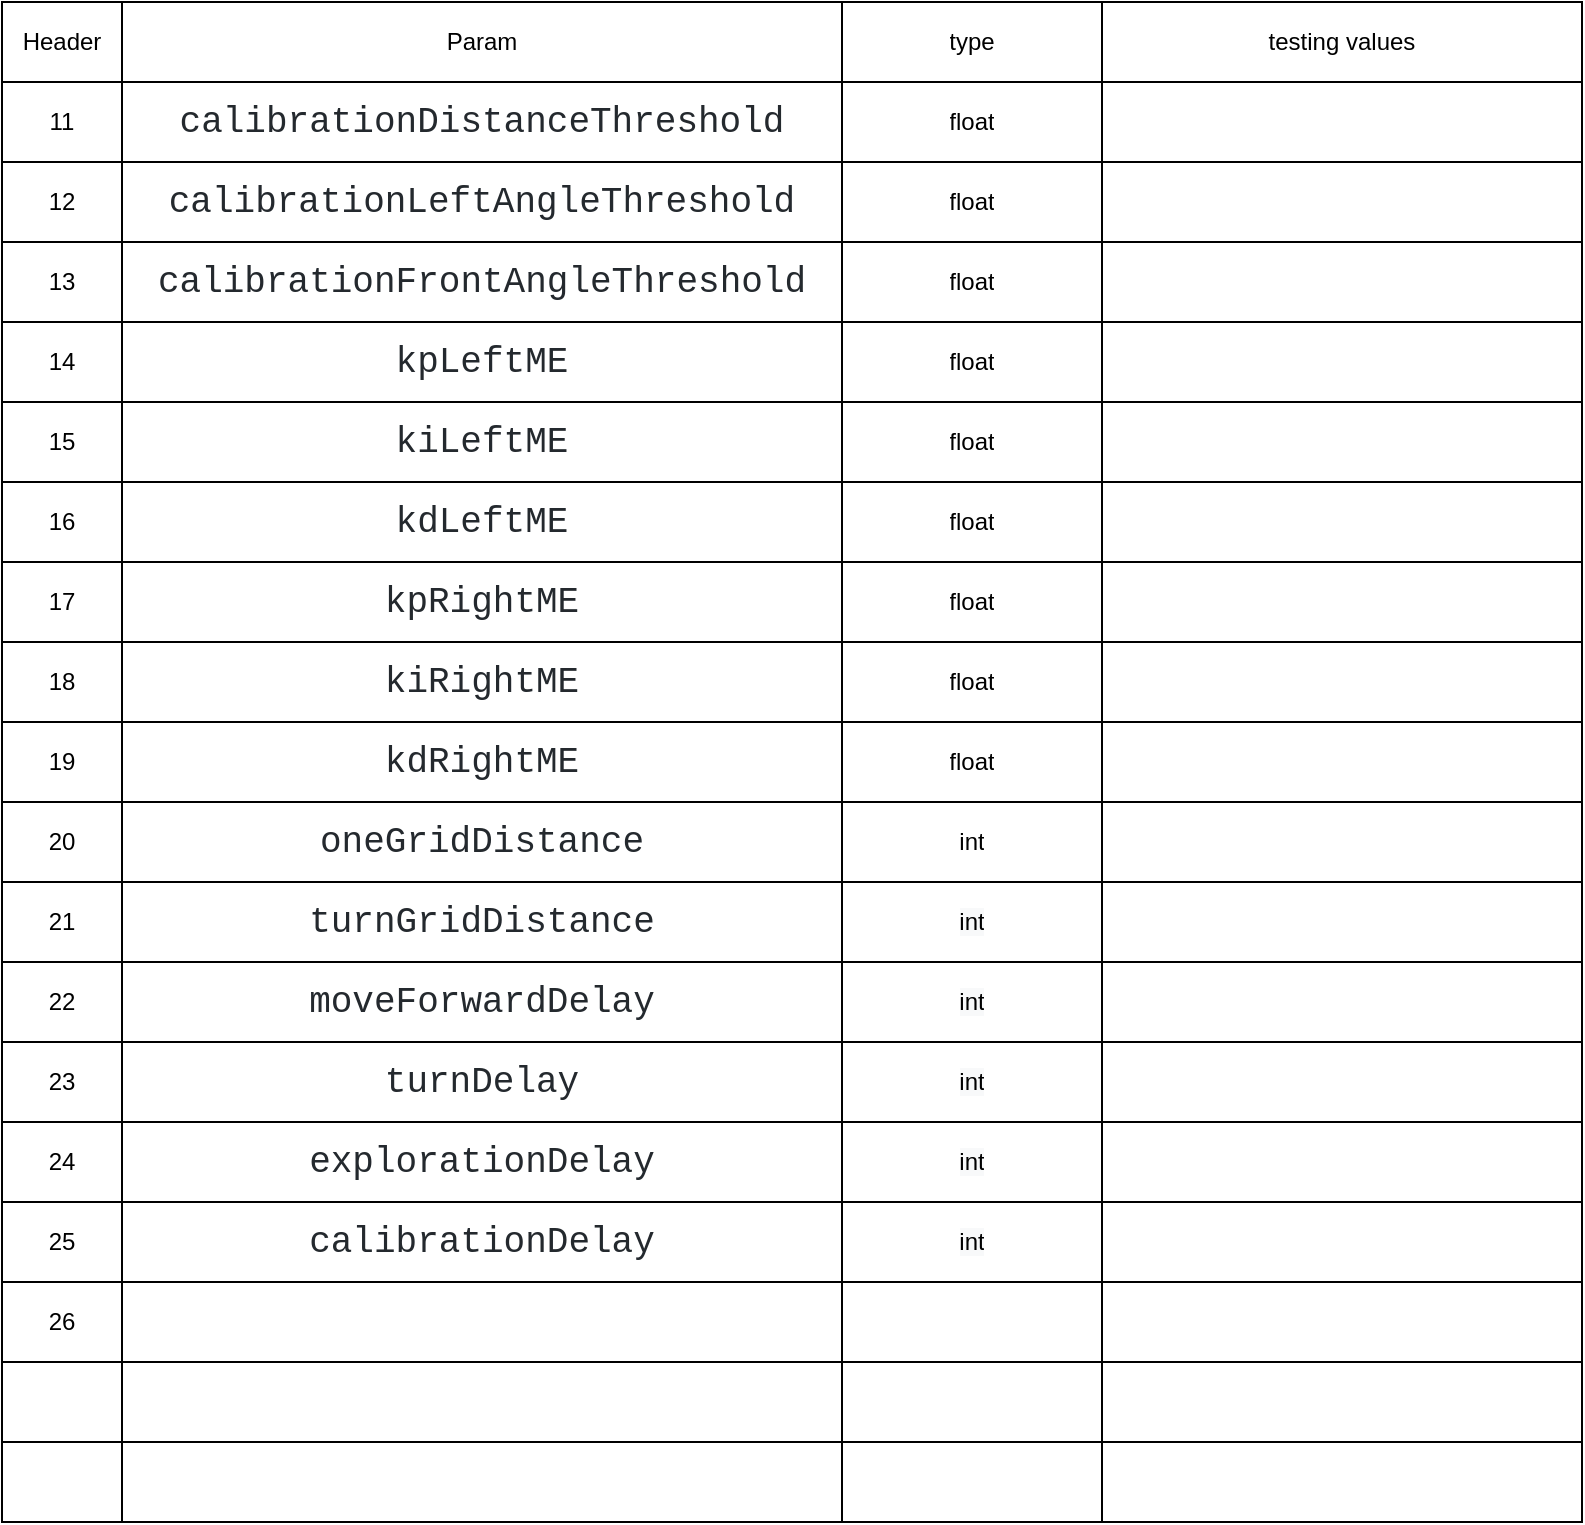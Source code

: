 <mxfile version="13.7.9" type="device"><diagram id="jrlhUXA3IDoA3pQPal_h" name="Page-1"><mxGraphModel dx="1426" dy="1918" grid="1" gridSize="10" guides="1" tooltips="1" connect="1" arrows="1" fold="1" page="1" pageScale="1" pageWidth="827" pageHeight="1169" math="0" shadow="0"><root><mxCell id="0"/><mxCell id="1" parent="0"/><mxCell id="1SzqsD9zWeWkmGQht9N4-1" value="" style="shape=table;html=1;whiteSpace=wrap;startSize=0;container=1;collapsible=0;childLayout=tableLayout;" parent="1" vertex="1"><mxGeometry x="160" y="-40" width="790" height="760" as="geometry"/></mxCell><mxCell id="1SzqsD9zWeWkmGQht9N4-2" value="" style="shape=partialRectangle;html=1;whiteSpace=wrap;collapsible=0;dropTarget=0;pointerEvents=0;fillColor=none;top=0;left=0;bottom=0;right=0;points=[[0,0.5],[1,0.5]];portConstraint=eastwest;" parent="1SzqsD9zWeWkmGQht9N4-1" vertex="1"><mxGeometry width="790" height="40" as="geometry"/></mxCell><mxCell id="1SzqsD9zWeWkmGQht9N4-81" value="Header" style="shape=partialRectangle;html=1;whiteSpace=wrap;connectable=0;overflow=hidden;fillColor=none;top=0;left=0;bottom=0;right=0;" parent="1SzqsD9zWeWkmGQht9N4-2" vertex="1"><mxGeometry width="60" height="40" as="geometry"/></mxCell><mxCell id="1SzqsD9zWeWkmGQht9N4-62" value="Param" style="shape=partialRectangle;html=1;whiteSpace=wrap;connectable=0;overflow=hidden;fillColor=none;top=0;left=0;bottom=0;right=0;" parent="1SzqsD9zWeWkmGQht9N4-2" vertex="1"><mxGeometry x="60" width="360" height="40" as="geometry"/></mxCell><mxCell id="1SzqsD9zWeWkmGQht9N4-3" value="type" style="shape=partialRectangle;html=1;whiteSpace=wrap;connectable=0;overflow=hidden;fillColor=none;top=0;left=0;bottom=0;right=0;" parent="1SzqsD9zWeWkmGQht9N4-2" vertex="1"><mxGeometry x="420" width="130" height="40" as="geometry"/></mxCell><mxCell id="1SzqsD9zWeWkmGQht9N4-4" value="testing values" style="shape=partialRectangle;html=1;whiteSpace=wrap;connectable=0;overflow=hidden;fillColor=none;top=0;left=0;bottom=0;right=0;" parent="1SzqsD9zWeWkmGQht9N4-2" vertex="1"><mxGeometry x="550" width="240" height="40" as="geometry"/></mxCell><mxCell id="1SzqsD9zWeWkmGQht9N4-5" value="" style="shape=partialRectangle;html=1;whiteSpace=wrap;collapsible=0;dropTarget=0;pointerEvents=0;fillColor=none;top=0;left=0;bottom=0;right=0;points=[[0,0.5],[1,0.5]];portConstraint=eastwest;" parent="1SzqsD9zWeWkmGQht9N4-1" vertex="1"><mxGeometry y="40" width="790" height="40" as="geometry"/></mxCell><mxCell id="1SzqsD9zWeWkmGQht9N4-82" value="11" style="shape=partialRectangle;html=1;whiteSpace=wrap;connectable=0;overflow=hidden;fillColor=none;top=0;left=0;bottom=0;right=0;" parent="1SzqsD9zWeWkmGQht9N4-5" vertex="1"><mxGeometry width="60" height="40" as="geometry"/></mxCell><mxCell id="1SzqsD9zWeWkmGQht9N4-63" value="&lt;div style=&quot;color: rgb(36 , 41 , 46) ; background-color: rgb(255 , 255 , 255) ; font-family: &amp;#34;menlo&amp;#34; , &amp;#34;monaco&amp;#34; , &amp;#34;courier new&amp;#34; , monospace ; font-size: 18px ; line-height: 27px&quot;&gt;calibrationDistanceThreshold&lt;/div&gt;" style="shape=partialRectangle;html=1;whiteSpace=wrap;connectable=0;overflow=hidden;fillColor=none;top=0;left=0;bottom=0;right=0;" parent="1SzqsD9zWeWkmGQht9N4-5" vertex="1"><mxGeometry x="60" width="360" height="40" as="geometry"/></mxCell><mxCell id="1SzqsD9zWeWkmGQht9N4-6" value="float" style="shape=partialRectangle;html=1;whiteSpace=wrap;connectable=0;overflow=hidden;fillColor=none;top=0;left=0;bottom=0;right=0;" parent="1SzqsD9zWeWkmGQht9N4-5" vertex="1"><mxGeometry x="420" width="130" height="40" as="geometry"/></mxCell><mxCell id="1SzqsD9zWeWkmGQht9N4-7" value="" style="shape=partialRectangle;html=1;whiteSpace=wrap;connectable=0;overflow=hidden;fillColor=none;top=0;left=0;bottom=0;right=0;" parent="1SzqsD9zWeWkmGQht9N4-5" vertex="1"><mxGeometry x="550" width="240" height="40" as="geometry"/></mxCell><mxCell id="1SzqsD9zWeWkmGQht9N4-8" value="" style="shape=partialRectangle;html=1;whiteSpace=wrap;collapsible=0;dropTarget=0;pointerEvents=0;fillColor=none;top=0;left=0;bottom=0;right=0;points=[[0,0.5],[1,0.5]];portConstraint=eastwest;" parent="1SzqsD9zWeWkmGQht9N4-1" vertex="1"><mxGeometry y="80" width="790" height="40" as="geometry"/></mxCell><mxCell id="1SzqsD9zWeWkmGQht9N4-83" value="12" style="shape=partialRectangle;html=1;whiteSpace=wrap;connectable=0;overflow=hidden;fillColor=none;top=0;left=0;bottom=0;right=0;" parent="1SzqsD9zWeWkmGQht9N4-8" vertex="1"><mxGeometry width="60" height="40" as="geometry"/></mxCell><mxCell id="1SzqsD9zWeWkmGQht9N4-64" value="&lt;div style=&quot;color: rgb(36 , 41 , 46) ; background-color: rgb(255 , 255 , 255) ; font-family: &amp;#34;menlo&amp;#34; , &amp;#34;monaco&amp;#34; , &amp;#34;courier new&amp;#34; , monospace ; font-size: 18px ; line-height: 27px&quot;&gt;&lt;span id=&quot;docs-internal-guid-16ec35b3-7fff-29a5-396d-ae1813f7b821&quot;&gt;&lt;span style=&quot;font-size: 13.5pt ; font-family: &amp;#34;courier new&amp;#34; ; background-color: transparent ; vertical-align: baseline&quot;&gt;calibrationLeftAngleThreshold&lt;/span&gt;&lt;/span&gt;&lt;br&gt;&lt;/div&gt;" style="shape=partialRectangle;html=1;whiteSpace=wrap;connectable=0;overflow=hidden;fillColor=none;top=0;left=0;bottom=0;right=0;" parent="1SzqsD9zWeWkmGQht9N4-8" vertex="1"><mxGeometry x="60" width="360" height="40" as="geometry"/></mxCell><mxCell id="1SzqsD9zWeWkmGQht9N4-9" value="&lt;span&gt;float&lt;/span&gt;" style="shape=partialRectangle;html=1;whiteSpace=wrap;connectable=0;overflow=hidden;fillColor=none;top=0;left=0;bottom=0;right=0;" parent="1SzqsD9zWeWkmGQht9N4-8" vertex="1"><mxGeometry x="420" width="130" height="40" as="geometry"/></mxCell><mxCell id="1SzqsD9zWeWkmGQht9N4-10" value="" style="shape=partialRectangle;html=1;whiteSpace=wrap;connectable=0;overflow=hidden;fillColor=none;top=0;left=0;bottom=0;right=0;" parent="1SzqsD9zWeWkmGQht9N4-8" vertex="1"><mxGeometry x="550" width="240" height="40" as="geometry"/></mxCell><mxCell id="1SzqsD9zWeWkmGQht9N4-14" value="" style="shape=partialRectangle;html=1;whiteSpace=wrap;collapsible=0;dropTarget=0;pointerEvents=0;fillColor=none;top=0;left=0;bottom=0;right=0;points=[[0,0.5],[1,0.5]];portConstraint=eastwest;" parent="1SzqsD9zWeWkmGQht9N4-1" vertex="1"><mxGeometry y="120" width="790" height="40" as="geometry"/></mxCell><mxCell id="1SzqsD9zWeWkmGQht9N4-84" value="13" style="shape=partialRectangle;html=1;whiteSpace=wrap;connectable=0;overflow=hidden;fillColor=none;top=0;left=0;bottom=0;right=0;" parent="1SzqsD9zWeWkmGQht9N4-14" vertex="1"><mxGeometry width="60" height="40" as="geometry"/></mxCell><mxCell id="1SzqsD9zWeWkmGQht9N4-65" value="&lt;div style=&quot;color: rgb(36 , 41 , 46) ; background-color: rgb(255 , 255 , 255) ; font-family: &amp;#34;menlo&amp;#34; , &amp;#34;monaco&amp;#34; , &amp;#34;courier new&amp;#34; , monospace ; font-size: 18px ; line-height: 27px&quot;&gt;&lt;span id=&quot;docs-internal-guid-85bd6dff-7fff-366f-9704-7398772a6f54&quot;&gt;&lt;span style=&quot;font-size: 13.5pt ; font-family: &amp;#34;courier new&amp;#34; ; background-color: transparent ; vertical-align: baseline&quot;&gt;calibrationFrontAngleThreshold&lt;/span&gt;&lt;/span&gt;&lt;br&gt;&lt;/div&gt;" style="shape=partialRectangle;html=1;whiteSpace=wrap;connectable=0;overflow=hidden;fillColor=none;top=0;left=0;bottom=0;right=0;" parent="1SzqsD9zWeWkmGQht9N4-14" vertex="1"><mxGeometry x="60" width="360" height="40" as="geometry"/></mxCell><mxCell id="1SzqsD9zWeWkmGQht9N4-15" value="&lt;span&gt;float&lt;/span&gt;" style="shape=partialRectangle;html=1;whiteSpace=wrap;connectable=0;overflow=hidden;fillColor=none;top=0;left=0;bottom=0;right=0;" parent="1SzqsD9zWeWkmGQht9N4-14" vertex="1"><mxGeometry x="420" width="130" height="40" as="geometry"/></mxCell><mxCell id="1SzqsD9zWeWkmGQht9N4-16" value="" style="shape=partialRectangle;html=1;whiteSpace=wrap;connectable=0;overflow=hidden;fillColor=none;top=0;left=0;bottom=0;right=0;" parent="1SzqsD9zWeWkmGQht9N4-14" vertex="1"><mxGeometry x="550" width="240" height="40" as="geometry"/></mxCell><mxCell id="1SzqsD9zWeWkmGQht9N4-17" value="" style="shape=partialRectangle;html=1;whiteSpace=wrap;collapsible=0;dropTarget=0;pointerEvents=0;fillColor=none;top=0;left=0;bottom=0;right=0;points=[[0,0.5],[1,0.5]];portConstraint=eastwest;" parent="1SzqsD9zWeWkmGQht9N4-1" vertex="1"><mxGeometry y="160" width="790" height="40" as="geometry"/></mxCell><mxCell id="1SzqsD9zWeWkmGQht9N4-85" value="14" style="shape=partialRectangle;html=1;whiteSpace=wrap;connectable=0;overflow=hidden;fillColor=none;top=0;left=0;bottom=0;right=0;" parent="1SzqsD9zWeWkmGQht9N4-17" vertex="1"><mxGeometry width="60" height="40" as="geometry"/></mxCell><mxCell id="1SzqsD9zWeWkmGQht9N4-66" value="&lt;div style=&quot;color: rgb(36 , 41 , 46) ; background-color: rgb(255 , 255 , 255) ; font-family: &amp;#34;menlo&amp;#34; , &amp;#34;monaco&amp;#34; , &amp;#34;courier new&amp;#34; , monospace ; font-size: 18px ; line-height: 27px&quot;&gt;kpLeftME&lt;/div&gt;" style="shape=partialRectangle;html=1;whiteSpace=wrap;connectable=0;overflow=hidden;fillColor=none;top=0;left=0;bottom=0;right=0;" parent="1SzqsD9zWeWkmGQht9N4-17" vertex="1"><mxGeometry x="60" width="360" height="40" as="geometry"/></mxCell><mxCell id="1SzqsD9zWeWkmGQht9N4-18" value="&lt;span&gt;float&lt;/span&gt;" style="shape=partialRectangle;html=1;whiteSpace=wrap;connectable=0;overflow=hidden;fillColor=none;top=0;left=0;bottom=0;right=0;" parent="1SzqsD9zWeWkmGQht9N4-17" vertex="1"><mxGeometry x="420" width="130" height="40" as="geometry"/></mxCell><mxCell id="1SzqsD9zWeWkmGQht9N4-19" value="" style="shape=partialRectangle;html=1;whiteSpace=wrap;connectable=0;overflow=hidden;fillColor=none;top=0;left=0;bottom=0;right=0;" parent="1SzqsD9zWeWkmGQht9N4-17" vertex="1"><mxGeometry x="550" width="240" height="40" as="geometry"/></mxCell><mxCell id="1SzqsD9zWeWkmGQht9N4-20" value="" style="shape=partialRectangle;html=1;whiteSpace=wrap;collapsible=0;dropTarget=0;pointerEvents=0;fillColor=none;top=0;left=0;bottom=0;right=0;points=[[0,0.5],[1,0.5]];portConstraint=eastwest;" parent="1SzqsD9zWeWkmGQht9N4-1" vertex="1"><mxGeometry y="200" width="790" height="40" as="geometry"/></mxCell><mxCell id="1SzqsD9zWeWkmGQht9N4-86" value="15" style="shape=partialRectangle;html=1;whiteSpace=wrap;connectable=0;overflow=hidden;fillColor=none;top=0;left=0;bottom=0;right=0;" parent="1SzqsD9zWeWkmGQht9N4-20" vertex="1"><mxGeometry width="60" height="40" as="geometry"/></mxCell><mxCell id="1SzqsD9zWeWkmGQht9N4-67" value="&lt;div style=&quot;color: rgb(36 , 41 , 46) ; background-color: rgb(255 , 255 , 255) ; font-family: &amp;#34;menlo&amp;#34; , &amp;#34;monaco&amp;#34; , &amp;#34;courier new&amp;#34; , monospace ; font-size: 18px ; line-height: 27px&quot;&gt;kiLeftME&lt;/div&gt;" style="shape=partialRectangle;html=1;whiteSpace=wrap;connectable=0;overflow=hidden;fillColor=none;top=0;left=0;bottom=0;right=0;" parent="1SzqsD9zWeWkmGQht9N4-20" vertex="1"><mxGeometry x="60" width="360" height="40" as="geometry"/></mxCell><mxCell id="1SzqsD9zWeWkmGQht9N4-21" value="&lt;span&gt;float&lt;/span&gt;" style="shape=partialRectangle;html=1;whiteSpace=wrap;connectable=0;overflow=hidden;fillColor=none;top=0;left=0;bottom=0;right=0;" parent="1SzqsD9zWeWkmGQht9N4-20" vertex="1"><mxGeometry x="420" width="130" height="40" as="geometry"/></mxCell><mxCell id="1SzqsD9zWeWkmGQht9N4-22" value="" style="shape=partialRectangle;html=1;whiteSpace=wrap;connectable=0;overflow=hidden;fillColor=none;top=0;left=0;bottom=0;right=0;" parent="1SzqsD9zWeWkmGQht9N4-20" vertex="1"><mxGeometry x="550" width="240" height="40" as="geometry"/></mxCell><mxCell id="1SzqsD9zWeWkmGQht9N4-23" value="" style="shape=partialRectangle;html=1;whiteSpace=wrap;collapsible=0;dropTarget=0;pointerEvents=0;fillColor=none;top=0;left=0;bottom=0;right=0;points=[[0,0.5],[1,0.5]];portConstraint=eastwest;" parent="1SzqsD9zWeWkmGQht9N4-1" vertex="1"><mxGeometry y="240" width="790" height="40" as="geometry"/></mxCell><mxCell id="1SzqsD9zWeWkmGQht9N4-87" value="16" style="shape=partialRectangle;html=1;whiteSpace=wrap;connectable=0;overflow=hidden;fillColor=none;top=0;left=0;bottom=0;right=0;" parent="1SzqsD9zWeWkmGQht9N4-23" vertex="1"><mxGeometry width="60" height="40" as="geometry"/></mxCell><mxCell id="1SzqsD9zWeWkmGQht9N4-68" value="&lt;div style=&quot;color: rgb(36 , 41 , 46) ; background-color: rgb(255 , 255 , 255) ; font-family: &amp;#34;menlo&amp;#34; , &amp;#34;monaco&amp;#34; , &amp;#34;courier new&amp;#34; , monospace ; font-size: 18px ; line-height: 27px&quot;&gt;kdLeftME&lt;/div&gt;" style="shape=partialRectangle;html=1;whiteSpace=wrap;connectable=0;overflow=hidden;fillColor=none;top=0;left=0;bottom=0;right=0;" parent="1SzqsD9zWeWkmGQht9N4-23" vertex="1"><mxGeometry x="60" width="360" height="40" as="geometry"/></mxCell><mxCell id="1SzqsD9zWeWkmGQht9N4-24" value="&lt;span&gt;float&lt;/span&gt;" style="shape=partialRectangle;html=1;whiteSpace=wrap;connectable=0;overflow=hidden;fillColor=none;top=0;left=0;bottom=0;right=0;" parent="1SzqsD9zWeWkmGQht9N4-23" vertex="1"><mxGeometry x="420" width="130" height="40" as="geometry"/></mxCell><mxCell id="1SzqsD9zWeWkmGQht9N4-25" value="" style="shape=partialRectangle;html=1;whiteSpace=wrap;connectable=0;overflow=hidden;fillColor=none;top=0;left=0;bottom=0;right=0;" parent="1SzqsD9zWeWkmGQht9N4-23" vertex="1"><mxGeometry x="550" width="240" height="40" as="geometry"/></mxCell><mxCell id="1SzqsD9zWeWkmGQht9N4-26" value="" style="shape=partialRectangle;html=1;whiteSpace=wrap;collapsible=0;dropTarget=0;pointerEvents=0;fillColor=none;top=0;left=0;bottom=0;right=0;points=[[0,0.5],[1,0.5]];portConstraint=eastwest;" parent="1SzqsD9zWeWkmGQht9N4-1" vertex="1"><mxGeometry y="280" width="790" height="40" as="geometry"/></mxCell><mxCell id="1SzqsD9zWeWkmGQht9N4-88" value="17" style="shape=partialRectangle;html=1;whiteSpace=wrap;connectable=0;overflow=hidden;fillColor=none;top=0;left=0;bottom=0;right=0;" parent="1SzqsD9zWeWkmGQht9N4-26" vertex="1"><mxGeometry width="60" height="40" as="geometry"/></mxCell><mxCell id="1SzqsD9zWeWkmGQht9N4-69" value="&lt;div style=&quot;color: rgb(36 , 41 , 46) ; background-color: rgb(255 , 255 , 255) ; font-family: &amp;#34;menlo&amp;#34; , &amp;#34;monaco&amp;#34; , &amp;#34;courier new&amp;#34; , monospace ; font-size: 18px ; line-height: 27px&quot;&gt;kpRightME&lt;/div&gt;" style="shape=partialRectangle;html=1;whiteSpace=wrap;connectable=0;overflow=hidden;fillColor=none;top=0;left=0;bottom=0;right=0;" parent="1SzqsD9zWeWkmGQht9N4-26" vertex="1"><mxGeometry x="60" width="360" height="40" as="geometry"/></mxCell><mxCell id="1SzqsD9zWeWkmGQht9N4-27" value="&lt;span&gt;float&lt;/span&gt;" style="shape=partialRectangle;html=1;whiteSpace=wrap;connectable=0;overflow=hidden;fillColor=none;top=0;left=0;bottom=0;right=0;" parent="1SzqsD9zWeWkmGQht9N4-26" vertex="1"><mxGeometry x="420" width="130" height="40" as="geometry"/></mxCell><mxCell id="1SzqsD9zWeWkmGQht9N4-28" value="" style="shape=partialRectangle;html=1;whiteSpace=wrap;connectable=0;overflow=hidden;fillColor=none;top=0;left=0;bottom=0;right=0;" parent="1SzqsD9zWeWkmGQht9N4-26" vertex="1"><mxGeometry x="550" width="240" height="40" as="geometry"/></mxCell><mxCell id="1SzqsD9zWeWkmGQht9N4-29" value="" style="shape=partialRectangle;html=1;whiteSpace=wrap;collapsible=0;dropTarget=0;pointerEvents=0;fillColor=none;top=0;left=0;bottom=0;right=0;points=[[0,0.5],[1,0.5]];portConstraint=eastwest;" parent="1SzqsD9zWeWkmGQht9N4-1" vertex="1"><mxGeometry y="320" width="790" height="40" as="geometry"/></mxCell><mxCell id="1SzqsD9zWeWkmGQht9N4-89" value="18" style="shape=partialRectangle;html=1;whiteSpace=wrap;connectable=0;overflow=hidden;fillColor=none;top=0;left=0;bottom=0;right=0;" parent="1SzqsD9zWeWkmGQht9N4-29" vertex="1"><mxGeometry width="60" height="40" as="geometry"/></mxCell><mxCell id="1SzqsD9zWeWkmGQht9N4-70" value="&lt;div style=&quot;color: rgb(36 , 41 , 46) ; background-color: rgb(255 , 255 , 255) ; font-family: &amp;#34;menlo&amp;#34; , &amp;#34;monaco&amp;#34; , &amp;#34;courier new&amp;#34; , monospace ; font-size: 18px ; line-height: 27px&quot;&gt;kiRightME&lt;/div&gt;" style="shape=partialRectangle;html=1;whiteSpace=wrap;connectable=0;overflow=hidden;fillColor=none;top=0;left=0;bottom=0;right=0;" parent="1SzqsD9zWeWkmGQht9N4-29" vertex="1"><mxGeometry x="60" width="360" height="40" as="geometry"/></mxCell><mxCell id="1SzqsD9zWeWkmGQht9N4-30" value="&lt;span&gt;float&lt;/span&gt;" style="shape=partialRectangle;html=1;whiteSpace=wrap;connectable=0;overflow=hidden;fillColor=none;top=0;left=0;bottom=0;right=0;" parent="1SzqsD9zWeWkmGQht9N4-29" vertex="1"><mxGeometry x="420" width="130" height="40" as="geometry"/></mxCell><mxCell id="1SzqsD9zWeWkmGQht9N4-31" value="" style="shape=partialRectangle;html=1;whiteSpace=wrap;connectable=0;overflow=hidden;fillColor=none;top=0;left=0;bottom=0;right=0;" parent="1SzqsD9zWeWkmGQht9N4-29" vertex="1"><mxGeometry x="550" width="240" height="40" as="geometry"/></mxCell><mxCell id="1SzqsD9zWeWkmGQht9N4-32" value="" style="shape=partialRectangle;html=1;whiteSpace=wrap;collapsible=0;dropTarget=0;pointerEvents=0;fillColor=none;top=0;left=0;bottom=0;right=0;points=[[0,0.5],[1,0.5]];portConstraint=eastwest;" parent="1SzqsD9zWeWkmGQht9N4-1" vertex="1"><mxGeometry y="360" width="790" height="40" as="geometry"/></mxCell><mxCell id="1SzqsD9zWeWkmGQht9N4-90" value="19" style="shape=partialRectangle;html=1;whiteSpace=wrap;connectable=0;overflow=hidden;fillColor=none;top=0;left=0;bottom=0;right=0;" parent="1SzqsD9zWeWkmGQht9N4-32" vertex="1"><mxGeometry width="60" height="40" as="geometry"/></mxCell><mxCell id="1SzqsD9zWeWkmGQht9N4-71" value="&lt;div style=&quot;color: rgb(36 , 41 , 46) ; background-color: rgb(255 , 255 , 255) ; font-family: &amp;#34;menlo&amp;#34; , &amp;#34;monaco&amp;#34; , &amp;#34;courier new&amp;#34; , monospace ; font-size: 18px ; line-height: 27px&quot;&gt;kdRightME&lt;/div&gt;" style="shape=partialRectangle;html=1;whiteSpace=wrap;connectable=0;overflow=hidden;fillColor=none;top=0;left=0;bottom=0;right=0;" parent="1SzqsD9zWeWkmGQht9N4-32" vertex="1"><mxGeometry x="60" width="360" height="40" as="geometry"/></mxCell><mxCell id="1SzqsD9zWeWkmGQht9N4-33" value="&lt;span&gt;float&lt;/span&gt;" style="shape=partialRectangle;html=1;whiteSpace=wrap;connectable=0;overflow=hidden;fillColor=none;top=0;left=0;bottom=0;right=0;" parent="1SzqsD9zWeWkmGQht9N4-32" vertex="1"><mxGeometry x="420" width="130" height="40" as="geometry"/></mxCell><mxCell id="1SzqsD9zWeWkmGQht9N4-34" value="" style="shape=partialRectangle;html=1;whiteSpace=wrap;connectable=0;overflow=hidden;fillColor=none;top=0;left=0;bottom=0;right=0;" parent="1SzqsD9zWeWkmGQht9N4-32" vertex="1"><mxGeometry x="550" width="240" height="40" as="geometry"/></mxCell><mxCell id="1SzqsD9zWeWkmGQht9N4-35" value="" style="shape=partialRectangle;html=1;whiteSpace=wrap;collapsible=0;dropTarget=0;pointerEvents=0;fillColor=none;top=0;left=0;bottom=0;right=0;points=[[0,0.5],[1,0.5]];portConstraint=eastwest;" parent="1SzqsD9zWeWkmGQht9N4-1" vertex="1"><mxGeometry y="400" width="790" height="40" as="geometry"/></mxCell><mxCell id="1SzqsD9zWeWkmGQht9N4-91" value="20" style="shape=partialRectangle;html=1;whiteSpace=wrap;connectable=0;overflow=hidden;fillColor=none;top=0;left=0;bottom=0;right=0;" parent="1SzqsD9zWeWkmGQht9N4-35" vertex="1"><mxGeometry width="60" height="40" as="geometry"/></mxCell><mxCell id="1SzqsD9zWeWkmGQht9N4-72" value="&lt;meta charset=&quot;utf-8&quot;&gt;&lt;div style=&quot;color: rgb(36, 41, 46); background-color: rgb(255, 255, 255); font-family: menlo, monaco, &amp;quot;courier new&amp;quot;, monospace; font-weight: normal; font-size: 18px; line-height: 27px;&quot;&gt;&lt;div&gt;&lt;span style=&quot;color: #24292e&quot;&gt;oneGridDistance&lt;/span&gt;&lt;/div&gt;&lt;/div&gt;" style="shape=partialRectangle;html=1;whiteSpace=wrap;connectable=0;overflow=hidden;fillColor=none;top=0;left=0;bottom=0;right=0;" parent="1SzqsD9zWeWkmGQht9N4-35" vertex="1"><mxGeometry x="60" width="360" height="40" as="geometry"/></mxCell><mxCell id="1SzqsD9zWeWkmGQht9N4-36" value="int" style="shape=partialRectangle;html=1;whiteSpace=wrap;connectable=0;overflow=hidden;fillColor=none;top=0;left=0;bottom=0;right=0;" parent="1SzqsD9zWeWkmGQht9N4-35" vertex="1"><mxGeometry x="420" width="130" height="40" as="geometry"/></mxCell><mxCell id="1SzqsD9zWeWkmGQht9N4-37" value="" style="shape=partialRectangle;html=1;whiteSpace=wrap;connectable=0;overflow=hidden;fillColor=none;top=0;left=0;bottom=0;right=0;" parent="1SzqsD9zWeWkmGQht9N4-35" vertex="1"><mxGeometry x="550" width="240" height="40" as="geometry"/></mxCell><mxCell id="1SzqsD9zWeWkmGQht9N4-38" value="" style="shape=partialRectangle;html=1;whiteSpace=wrap;collapsible=0;dropTarget=0;pointerEvents=0;fillColor=none;top=0;left=0;bottom=0;right=0;points=[[0,0.5],[1,0.5]];portConstraint=eastwest;" parent="1SzqsD9zWeWkmGQht9N4-1" vertex="1"><mxGeometry y="440" width="790" height="40" as="geometry"/></mxCell><mxCell id="1SzqsD9zWeWkmGQht9N4-92" value="21" style="shape=partialRectangle;html=1;whiteSpace=wrap;connectable=0;overflow=hidden;fillColor=none;top=0;left=0;bottom=0;right=0;" parent="1SzqsD9zWeWkmGQht9N4-38" vertex="1"><mxGeometry width="60" height="40" as="geometry"/></mxCell><mxCell id="1SzqsD9zWeWkmGQht9N4-73" value="&lt;meta charset=&quot;utf-8&quot;&gt;&lt;div style=&quot;color: rgb(36, 41, 46); background-color: rgb(255, 255, 255); font-family: menlo, monaco, &amp;quot;courier new&amp;quot;, monospace; font-weight: normal; font-size: 18px; line-height: 27px;&quot;&gt;&lt;div&gt;&lt;span style=&quot;color: #24292e&quot;&gt;turnGridDistance&lt;/span&gt;&lt;/div&gt;&lt;/div&gt;" style="shape=partialRectangle;html=1;whiteSpace=wrap;connectable=0;overflow=hidden;fillColor=none;top=0;left=0;bottom=0;right=0;" parent="1SzqsD9zWeWkmGQht9N4-38" vertex="1"><mxGeometry x="60" width="360" height="40" as="geometry"/></mxCell><mxCell id="1SzqsD9zWeWkmGQht9N4-39" value="&lt;meta charset=&quot;utf-8&quot;&gt;&lt;span style=&quot;color: rgb(0, 0, 0); font-family: helvetica; font-size: 12px; font-style: normal; font-weight: 400; letter-spacing: normal; text-align: center; text-indent: 0px; text-transform: none; word-spacing: 0px; background-color: rgb(248, 249, 250); display: inline; float: none;&quot;&gt;int&lt;/span&gt;" style="shape=partialRectangle;html=1;whiteSpace=wrap;connectable=0;overflow=hidden;fillColor=none;top=0;left=0;bottom=0;right=0;" parent="1SzqsD9zWeWkmGQht9N4-38" vertex="1"><mxGeometry x="420" width="130" height="40" as="geometry"/></mxCell><mxCell id="1SzqsD9zWeWkmGQht9N4-40" value="" style="shape=partialRectangle;html=1;whiteSpace=wrap;connectable=0;overflow=hidden;fillColor=none;top=0;left=0;bottom=0;right=0;" parent="1SzqsD9zWeWkmGQht9N4-38" vertex="1"><mxGeometry x="550" width="240" height="40" as="geometry"/></mxCell><mxCell id="1SzqsD9zWeWkmGQht9N4-41" value="" style="shape=partialRectangle;html=1;whiteSpace=wrap;collapsible=0;dropTarget=0;pointerEvents=0;fillColor=none;top=0;left=0;bottom=0;right=0;points=[[0,0.5],[1,0.5]];portConstraint=eastwest;" parent="1SzqsD9zWeWkmGQht9N4-1" vertex="1"><mxGeometry y="480" width="790" height="40" as="geometry"/></mxCell><mxCell id="1SzqsD9zWeWkmGQht9N4-93" value="22" style="shape=partialRectangle;html=1;whiteSpace=wrap;connectable=0;overflow=hidden;fillColor=none;top=0;left=0;bottom=0;right=0;" parent="1SzqsD9zWeWkmGQht9N4-41" vertex="1"><mxGeometry width="60" height="40" as="geometry"/></mxCell><mxCell id="1SzqsD9zWeWkmGQht9N4-74" value="&lt;div style=&quot;color: rgb(36 , 41 , 46) ; background-color: rgb(255 , 255 , 255) ; font-family: &amp;#34;menlo&amp;#34; , &amp;#34;monaco&amp;#34; , &amp;#34;courier new&amp;#34; , monospace ; font-size: 18px ; line-height: 27px&quot;&gt;moveForwardDelay&lt;/div&gt;" style="shape=partialRectangle;html=1;whiteSpace=wrap;connectable=0;overflow=hidden;fillColor=none;top=0;left=0;bottom=0;right=0;" parent="1SzqsD9zWeWkmGQht9N4-41" vertex="1"><mxGeometry x="60" width="360" height="40" as="geometry"/></mxCell><mxCell id="1SzqsD9zWeWkmGQht9N4-42" value="&lt;meta charset=&quot;utf-8&quot;&gt;&lt;span style=&quot;color: rgb(0, 0, 0); font-family: helvetica; font-size: 12px; font-style: normal; font-weight: 400; letter-spacing: normal; text-align: center; text-indent: 0px; text-transform: none; word-spacing: 0px; background-color: rgb(248, 249, 250); display: inline; float: none;&quot;&gt;int&lt;/span&gt;" style="shape=partialRectangle;html=1;whiteSpace=wrap;connectable=0;overflow=hidden;fillColor=none;top=0;left=0;bottom=0;right=0;" parent="1SzqsD9zWeWkmGQht9N4-41" vertex="1"><mxGeometry x="420" width="130" height="40" as="geometry"/></mxCell><mxCell id="1SzqsD9zWeWkmGQht9N4-43" value="" style="shape=partialRectangle;html=1;whiteSpace=wrap;connectable=0;overflow=hidden;fillColor=none;top=0;left=0;bottom=0;right=0;" parent="1SzqsD9zWeWkmGQht9N4-41" vertex="1"><mxGeometry x="550" width="240" height="40" as="geometry"/></mxCell><mxCell id="1SzqsD9zWeWkmGQht9N4-44" value="" style="shape=partialRectangle;html=1;whiteSpace=wrap;collapsible=0;dropTarget=0;pointerEvents=0;fillColor=none;top=0;left=0;bottom=0;right=0;points=[[0,0.5],[1,0.5]];portConstraint=eastwest;" parent="1SzqsD9zWeWkmGQht9N4-1" vertex="1"><mxGeometry y="520" width="790" height="40" as="geometry"/></mxCell><mxCell id="1SzqsD9zWeWkmGQht9N4-94" value="23" style="shape=partialRectangle;html=1;whiteSpace=wrap;connectable=0;overflow=hidden;fillColor=none;top=0;left=0;bottom=0;right=0;" parent="1SzqsD9zWeWkmGQht9N4-44" vertex="1"><mxGeometry width="60" height="40" as="geometry"/></mxCell><mxCell id="1SzqsD9zWeWkmGQht9N4-75" value="&lt;div style=&quot;color: rgb(36 , 41 , 46) ; background-color: rgb(255 , 255 , 255) ; font-family: &amp;#34;menlo&amp;#34; , &amp;#34;monaco&amp;#34; , &amp;#34;courier new&amp;#34; , monospace ; font-size: 18px ; line-height: 27px&quot;&gt;turnDelay&lt;/div&gt;" style="shape=partialRectangle;html=1;whiteSpace=wrap;connectable=0;overflow=hidden;fillColor=none;top=0;left=0;bottom=0;right=0;" parent="1SzqsD9zWeWkmGQht9N4-44" vertex="1"><mxGeometry x="60" width="360" height="40" as="geometry"/></mxCell><mxCell id="1SzqsD9zWeWkmGQht9N4-45" value="&lt;meta charset=&quot;utf-8&quot;&gt;&lt;span style=&quot;color: rgb(0, 0, 0); font-family: helvetica; font-size: 12px; font-style: normal; font-weight: 400; letter-spacing: normal; text-align: center; text-indent: 0px; text-transform: none; word-spacing: 0px; background-color: rgb(248, 249, 250); display: inline; float: none;&quot;&gt;int&lt;/span&gt;" style="shape=partialRectangle;html=1;whiteSpace=wrap;connectable=0;overflow=hidden;fillColor=none;top=0;left=0;bottom=0;right=0;" parent="1SzqsD9zWeWkmGQht9N4-44" vertex="1"><mxGeometry x="420" width="130" height="40" as="geometry"/></mxCell><mxCell id="1SzqsD9zWeWkmGQht9N4-46" value="" style="shape=partialRectangle;html=1;whiteSpace=wrap;connectable=0;overflow=hidden;fillColor=none;top=0;left=0;bottom=0;right=0;" parent="1SzqsD9zWeWkmGQht9N4-44" vertex="1"><mxGeometry x="550" width="240" height="40" as="geometry"/></mxCell><mxCell id="1SzqsD9zWeWkmGQht9N4-47" value="" style="shape=partialRectangle;html=1;whiteSpace=wrap;collapsible=0;dropTarget=0;pointerEvents=0;fillColor=none;top=0;left=0;bottom=0;right=0;points=[[0,0.5],[1,0.5]];portConstraint=eastwest;" parent="1SzqsD9zWeWkmGQht9N4-1" vertex="1"><mxGeometry y="560" width="790" height="40" as="geometry"/></mxCell><mxCell id="1SzqsD9zWeWkmGQht9N4-95" value="24" style="shape=partialRectangle;html=1;whiteSpace=wrap;connectable=0;overflow=hidden;fillColor=none;top=0;left=0;bottom=0;right=0;" parent="1SzqsD9zWeWkmGQht9N4-47" vertex="1"><mxGeometry width="60" height="40" as="geometry"/></mxCell><mxCell id="1SzqsD9zWeWkmGQht9N4-76" value="&lt;div style=&quot;color: rgb(36 , 41 , 46) ; background-color: rgb(255 , 255 , 255) ; font-family: &amp;#34;menlo&amp;#34; , &amp;#34;monaco&amp;#34; , &amp;#34;courier new&amp;#34; , monospace ; font-size: 18px ; line-height: 27px&quot;&gt;explorationDelay&lt;/div&gt;" style="shape=partialRectangle;html=1;whiteSpace=wrap;connectable=0;overflow=hidden;fillColor=none;top=0;left=0;bottom=0;right=0;" parent="1SzqsD9zWeWkmGQht9N4-47" vertex="1"><mxGeometry x="60" width="360" height="40" as="geometry"/></mxCell><mxCell id="1SzqsD9zWeWkmGQht9N4-48" value="&lt;meta charset=&quot;utf-8&quot;&gt;&lt;span style=&quot;color: rgb(0, 0, 0); font-family: helvetica; font-size: 12px; font-style: normal; font-weight: 400; letter-spacing: normal; text-align: center; text-indent: 0px; text-transform: none; word-spacing: 0px; background-color: rgb(248, 249, 250); display: inline; float: none;&quot;&gt;int&lt;/span&gt;" style="shape=partialRectangle;html=1;whiteSpace=wrap;connectable=0;overflow=hidden;fillColor=none;top=0;left=0;bottom=0;right=0;" parent="1SzqsD9zWeWkmGQht9N4-47" vertex="1"><mxGeometry x="420" width="130" height="40" as="geometry"/></mxCell><mxCell id="1SzqsD9zWeWkmGQht9N4-49" value="" style="shape=partialRectangle;html=1;whiteSpace=wrap;connectable=0;overflow=hidden;fillColor=none;top=0;left=0;bottom=0;right=0;" parent="1SzqsD9zWeWkmGQht9N4-47" vertex="1"><mxGeometry x="550" width="240" height="40" as="geometry"/></mxCell><mxCell id="1SzqsD9zWeWkmGQht9N4-50" value="" style="shape=partialRectangle;html=1;whiteSpace=wrap;collapsible=0;dropTarget=0;pointerEvents=0;fillColor=none;top=0;left=0;bottom=0;right=0;points=[[0,0.5],[1,0.5]];portConstraint=eastwest;" parent="1SzqsD9zWeWkmGQht9N4-1" vertex="1"><mxGeometry y="600" width="790" height="40" as="geometry"/></mxCell><mxCell id="1SzqsD9zWeWkmGQht9N4-96" value="25" style="shape=partialRectangle;html=1;whiteSpace=wrap;connectable=0;overflow=hidden;fillColor=none;top=0;left=0;bottom=0;right=0;" parent="1SzqsD9zWeWkmGQht9N4-50" vertex="1"><mxGeometry width="60" height="40" as="geometry"/></mxCell><mxCell id="1SzqsD9zWeWkmGQht9N4-77" value="&lt;div style=&quot;color: rgb(36 , 41 , 46) ; background-color: rgb(255 , 255 , 255) ; font-family: &amp;#34;menlo&amp;#34; , &amp;#34;monaco&amp;#34; , &amp;#34;courier new&amp;#34; , monospace ; font-size: 18px ; line-height: 27px&quot;&gt;calibrationDelay&lt;/div&gt;" style="shape=partialRectangle;html=1;whiteSpace=wrap;connectable=0;overflow=hidden;fillColor=none;top=0;left=0;bottom=0;right=0;" parent="1SzqsD9zWeWkmGQht9N4-50" vertex="1"><mxGeometry x="60" width="360" height="40" as="geometry"/></mxCell><mxCell id="1SzqsD9zWeWkmGQht9N4-51" value="&lt;meta charset=&quot;utf-8&quot;&gt;&lt;span style=&quot;color: rgb(0, 0, 0); font-family: helvetica; font-size: 12px; font-style: normal; font-weight: 400; letter-spacing: normal; text-align: center; text-indent: 0px; text-transform: none; word-spacing: 0px; background-color: rgb(248, 249, 250); display: inline; float: none;&quot;&gt;int&lt;/span&gt;" style="shape=partialRectangle;html=1;whiteSpace=wrap;connectable=0;overflow=hidden;fillColor=none;top=0;left=0;bottom=0;right=0;" parent="1SzqsD9zWeWkmGQht9N4-50" vertex="1"><mxGeometry x="420" width="130" height="40" as="geometry"/></mxCell><mxCell id="1SzqsD9zWeWkmGQht9N4-52" value="" style="shape=partialRectangle;html=1;whiteSpace=wrap;connectable=0;overflow=hidden;fillColor=none;top=0;left=0;bottom=0;right=0;" parent="1SzqsD9zWeWkmGQht9N4-50" vertex="1"><mxGeometry x="550" width="240" height="40" as="geometry"/></mxCell><mxCell id="1SzqsD9zWeWkmGQht9N4-53" value="" style="shape=partialRectangle;html=1;whiteSpace=wrap;collapsible=0;dropTarget=0;pointerEvents=0;fillColor=none;top=0;left=0;bottom=0;right=0;points=[[0,0.5],[1,0.5]];portConstraint=eastwest;" parent="1SzqsD9zWeWkmGQht9N4-1" vertex="1"><mxGeometry y="640" width="790" height="40" as="geometry"/></mxCell><mxCell id="1SzqsD9zWeWkmGQht9N4-97" value="26" style="shape=partialRectangle;html=1;whiteSpace=wrap;connectable=0;overflow=hidden;fillColor=none;top=0;left=0;bottom=0;right=0;" parent="1SzqsD9zWeWkmGQht9N4-53" vertex="1"><mxGeometry width="60" height="40" as="geometry"/></mxCell><mxCell id="1SzqsD9zWeWkmGQht9N4-78" style="shape=partialRectangle;html=1;whiteSpace=wrap;connectable=0;overflow=hidden;fillColor=none;top=0;left=0;bottom=0;right=0;" parent="1SzqsD9zWeWkmGQht9N4-53" vertex="1"><mxGeometry x="60" width="360" height="40" as="geometry"/></mxCell><mxCell id="1SzqsD9zWeWkmGQht9N4-54" value="" style="shape=partialRectangle;html=1;whiteSpace=wrap;connectable=0;overflow=hidden;fillColor=none;top=0;left=0;bottom=0;right=0;" parent="1SzqsD9zWeWkmGQht9N4-53" vertex="1"><mxGeometry x="420" width="130" height="40" as="geometry"/></mxCell><mxCell id="1SzqsD9zWeWkmGQht9N4-55" value="" style="shape=partialRectangle;html=1;whiteSpace=wrap;connectable=0;overflow=hidden;fillColor=none;top=0;left=0;bottom=0;right=0;" parent="1SzqsD9zWeWkmGQht9N4-53" vertex="1"><mxGeometry x="550" width="240" height="40" as="geometry"/></mxCell><mxCell id="1SzqsD9zWeWkmGQht9N4-56" value="" style="shape=partialRectangle;html=1;whiteSpace=wrap;collapsible=0;dropTarget=0;pointerEvents=0;fillColor=none;top=0;left=0;bottom=0;right=0;points=[[0,0.5],[1,0.5]];portConstraint=eastwest;" parent="1SzqsD9zWeWkmGQht9N4-1" vertex="1"><mxGeometry y="680" width="790" height="40" as="geometry"/></mxCell><mxCell id="1SzqsD9zWeWkmGQht9N4-98" style="shape=partialRectangle;html=1;whiteSpace=wrap;connectable=0;overflow=hidden;fillColor=none;top=0;left=0;bottom=0;right=0;" parent="1SzqsD9zWeWkmGQht9N4-56" vertex="1"><mxGeometry width="60" height="40" as="geometry"/></mxCell><mxCell id="1SzqsD9zWeWkmGQht9N4-79" style="shape=partialRectangle;html=1;whiteSpace=wrap;connectable=0;overflow=hidden;fillColor=none;top=0;left=0;bottom=0;right=0;" parent="1SzqsD9zWeWkmGQht9N4-56" vertex="1"><mxGeometry x="60" width="360" height="40" as="geometry"/></mxCell><mxCell id="1SzqsD9zWeWkmGQht9N4-57" value="" style="shape=partialRectangle;html=1;whiteSpace=wrap;connectable=0;overflow=hidden;fillColor=none;top=0;left=0;bottom=0;right=0;" parent="1SzqsD9zWeWkmGQht9N4-56" vertex="1"><mxGeometry x="420" width="130" height="40" as="geometry"/></mxCell><mxCell id="1SzqsD9zWeWkmGQht9N4-58" value="" style="shape=partialRectangle;html=1;whiteSpace=wrap;connectable=0;overflow=hidden;fillColor=none;top=0;left=0;bottom=0;right=0;" parent="1SzqsD9zWeWkmGQht9N4-56" vertex="1"><mxGeometry x="550" width="240" height="40" as="geometry"/></mxCell><mxCell id="1SzqsD9zWeWkmGQht9N4-59" value="" style="shape=partialRectangle;html=1;whiteSpace=wrap;collapsible=0;dropTarget=0;pointerEvents=0;fillColor=none;top=0;left=0;bottom=0;right=0;points=[[0,0.5],[1,0.5]];portConstraint=eastwest;" parent="1SzqsD9zWeWkmGQht9N4-1" vertex="1"><mxGeometry y="720" width="790" height="40" as="geometry"/></mxCell><mxCell id="1SzqsD9zWeWkmGQht9N4-99" style="shape=partialRectangle;html=1;whiteSpace=wrap;connectable=0;overflow=hidden;fillColor=none;top=0;left=0;bottom=0;right=0;" parent="1SzqsD9zWeWkmGQht9N4-59" vertex="1"><mxGeometry width="60" height="40" as="geometry"/></mxCell><mxCell id="1SzqsD9zWeWkmGQht9N4-80" style="shape=partialRectangle;html=1;whiteSpace=wrap;connectable=0;overflow=hidden;fillColor=none;top=0;left=0;bottom=0;right=0;" parent="1SzqsD9zWeWkmGQht9N4-59" vertex="1"><mxGeometry x="60" width="360" height="40" as="geometry"/></mxCell><mxCell id="1SzqsD9zWeWkmGQht9N4-60" value="" style="shape=partialRectangle;html=1;whiteSpace=wrap;connectable=0;overflow=hidden;fillColor=none;top=0;left=0;bottom=0;right=0;" parent="1SzqsD9zWeWkmGQht9N4-59" vertex="1"><mxGeometry x="420" width="130" height="40" as="geometry"/></mxCell><mxCell id="1SzqsD9zWeWkmGQht9N4-61" value="" style="shape=partialRectangle;html=1;whiteSpace=wrap;connectable=0;overflow=hidden;fillColor=none;top=0;left=0;bottom=0;right=0;" parent="1SzqsD9zWeWkmGQht9N4-59" vertex="1"><mxGeometry x="550" width="240" height="40" as="geometry"/></mxCell></root></mxGraphModel></diagram></mxfile>